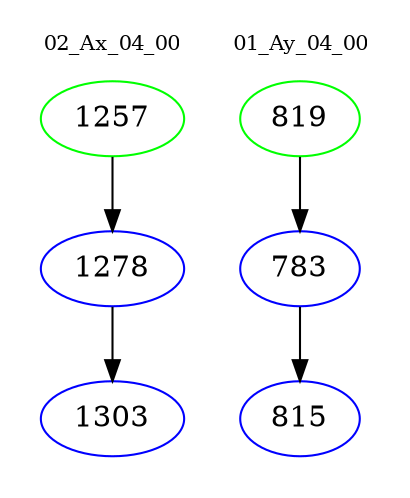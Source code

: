 digraph{
subgraph cluster_0 {
color = white
label = "02_Ax_04_00";
fontsize=10;
T0_1257 [label="1257", color="green"]
T0_1257 -> T0_1278 [color="black"]
T0_1278 [label="1278", color="blue"]
T0_1278 -> T0_1303 [color="black"]
T0_1303 [label="1303", color="blue"]
}
subgraph cluster_1 {
color = white
label = "01_Ay_04_00";
fontsize=10;
T1_819 [label="819", color="green"]
T1_819 -> T1_783 [color="black"]
T1_783 [label="783", color="blue"]
T1_783 -> T1_815 [color="black"]
T1_815 [label="815", color="blue"]
}
}
